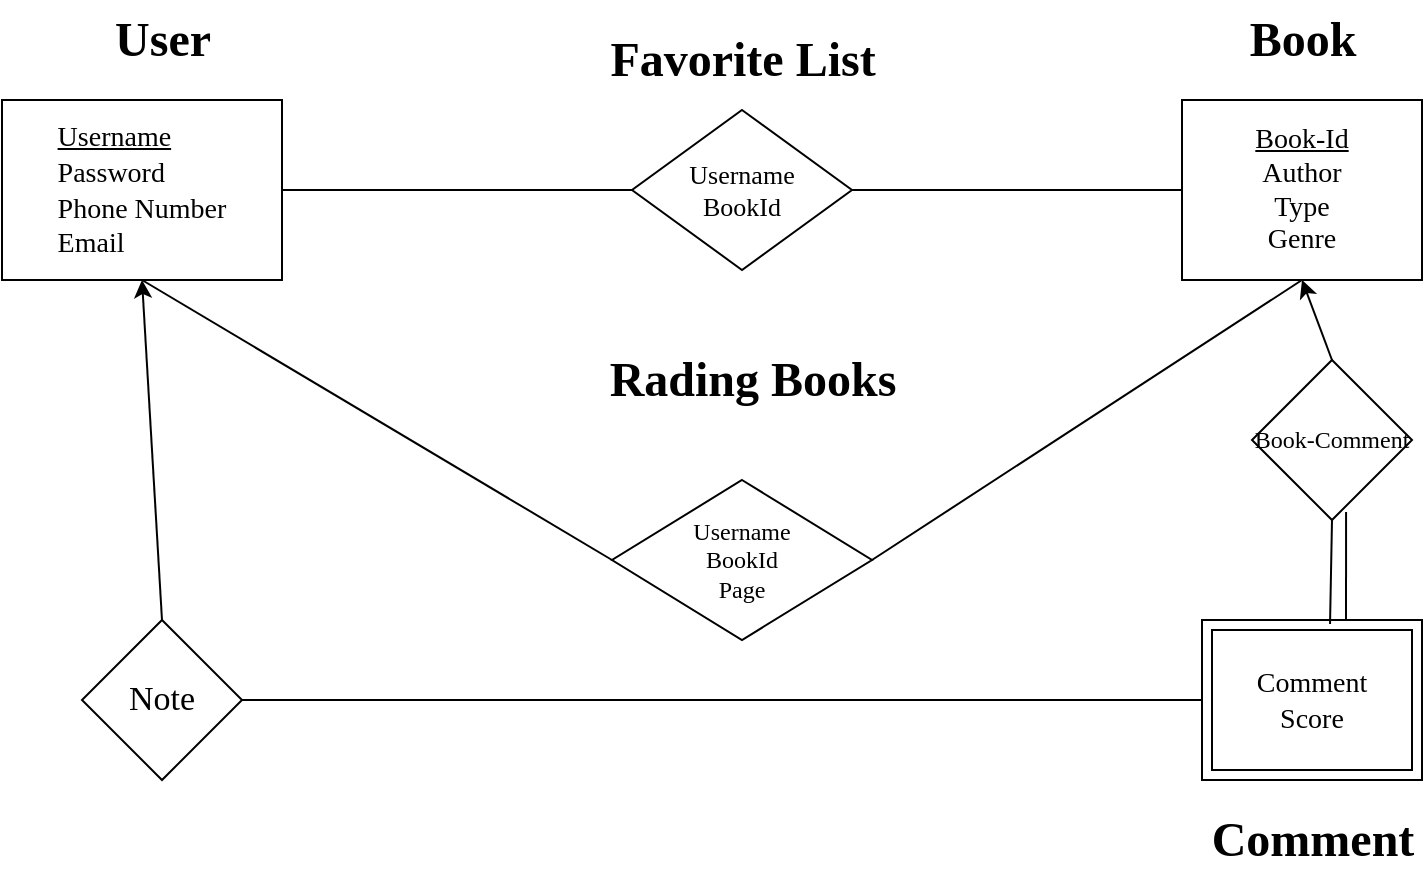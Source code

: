 <mxfile version="24.0.7" type="github">
  <diagram id="R2lEEEUBdFMjLlhIrx00" name="Page-1">
    <mxGraphModel dx="1050" dy="566" grid="1" gridSize="10" guides="1" tooltips="1" connect="1" arrows="1" fold="1" page="1" pageScale="1" pageWidth="850" pageHeight="1100" math="0" shadow="0" extFonts="Permanent Marker^https://fonts.googleapis.com/css?family=Permanent+Marker">
      <root>
        <mxCell id="0" />
        <mxCell id="1" parent="0" />
        <mxCell id="WGg6MWx6K_NsCTq0mTEu-37" value="&lt;font face=&quot;Comic Sans MS&quot;&gt;User&lt;/font&gt;" style="text;strokeColor=none;fillColor=none;html=1;fontSize=24;fontStyle=1;verticalAlign=middle;align=center;labelBorderColor=none;" parent="1" vertex="1">
          <mxGeometry x="110" y="80" width="100" height="40" as="geometry" />
        </mxCell>
        <mxCell id="WGg6MWx6K_NsCTq0mTEu-38" value="&lt;div style=&quot;font-size: 14px;&quot; align=&quot;left&quot;&gt;&lt;font face=&quot;Comic Sans MS&quot;&gt;&lt;u&gt;Username&lt;/u&gt;&lt;/font&gt;&lt;/div&gt;&lt;div style=&quot;font-size: 14px;&quot; align=&quot;left&quot;&gt;&lt;font face=&quot;Comic Sans MS&quot;&gt;Password&lt;/font&gt;&lt;/div&gt;&lt;div style=&quot;font-size: 14px;&quot; align=&quot;left&quot;&gt;&lt;font face=&quot;Comic Sans MS&quot;&gt;Phone Number&lt;/font&gt;&lt;/div&gt;&lt;div style=&quot;font-size: 14px;&quot; align=&quot;left&quot;&gt;&lt;font face=&quot;Comic Sans MS&quot;&gt;Email&lt;br&gt;&lt;/font&gt;&lt;/div&gt;" style="rounded=0;whiteSpace=wrap;html=1;" parent="1" vertex="1">
          <mxGeometry x="80" y="130" width="140" height="90" as="geometry" />
        </mxCell>
        <mxCell id="WGg6MWx6K_NsCTq0mTEu-39" value="&lt;font face=&quot;Comic Sans MS&quot;&gt;Book&lt;/font&gt;" style="text;strokeColor=none;fillColor=none;html=1;fontSize=24;fontStyle=1;verticalAlign=middle;align=center;" parent="1" vertex="1">
          <mxGeometry x="680" y="80" width="100" height="40" as="geometry" />
        </mxCell>
        <mxCell id="WGg6MWx6K_NsCTq0mTEu-41" value="&lt;div align=&quot;left&quot; style=&quot;font-size: 14px;&quot;&gt;&lt;font style=&quot;font-size: 14px;&quot;&gt;&lt;u&gt;Book-Id&lt;br&gt;&lt;/u&gt;&lt;/font&gt;&lt;/div&gt;&lt;div style=&quot;font-size: 14px;&quot;&gt;&lt;font style=&quot;font-size: 14px;&quot;&gt;Author&lt;/font&gt;&lt;/div&gt;&lt;div style=&quot;font-size: 14px;&quot;&gt;&lt;font style=&quot;font-size: 14px;&quot;&gt;Type&lt;/font&gt;&lt;/div&gt;&lt;div style=&quot;font-size: 14px;&quot;&gt;&lt;font style=&quot;font-size: 14px;&quot;&gt;Genre&lt;/font&gt;&lt;/div&gt;" style="rounded=0;whiteSpace=wrap;html=1;fontFamily=Comic Sans MS;" parent="1" vertex="1">
          <mxGeometry x="670" y="130" width="120" height="90" as="geometry" />
        </mxCell>
        <mxCell id="WGg6MWx6K_NsCTq0mTEu-43" value="&lt;div&gt;&lt;font style=&quot;font-size: 13px;&quot; face=&quot;Comic Sans MS&quot;&gt;Username&lt;/font&gt;&lt;/div&gt;&lt;div&gt;&lt;font style=&quot;font-size: 13px;&quot; face=&quot;Comic Sans MS&quot;&gt;BookId&lt;br&gt;&lt;/font&gt;&lt;/div&gt;" style="rhombus;whiteSpace=wrap;html=1;" parent="1" vertex="1">
          <mxGeometry x="395" y="135" width="110" height="80" as="geometry" />
        </mxCell>
        <mxCell id="WGg6MWx6K_NsCTq0mTEu-44" value="&lt;font face=&quot;Comic Sans MS&quot;&gt;Favorite List&lt;br&gt;&lt;/font&gt;" style="text;strokeColor=none;fillColor=none;html=1;fontSize=24;fontStyle=1;verticalAlign=middle;align=center;" parent="1" vertex="1">
          <mxGeometry x="400" y="90" width="100" height="40" as="geometry" />
        </mxCell>
        <mxCell id="WGg6MWx6K_NsCTq0mTEu-46" value="" style="endArrow=none;html=1;rounded=0;entryX=0;entryY=0.5;entryDx=0;entryDy=0;exitX=1;exitY=0.5;exitDx=0;exitDy=0;" parent="1" source="WGg6MWx6K_NsCTq0mTEu-38" target="WGg6MWx6K_NsCTq0mTEu-43" edge="1">
          <mxGeometry width="50" height="50" relative="1" as="geometry">
            <mxPoint x="400" y="290" as="sourcePoint" />
            <mxPoint x="450" y="240" as="targetPoint" />
          </mxGeometry>
        </mxCell>
        <mxCell id="WGg6MWx6K_NsCTq0mTEu-47" value="" style="endArrow=none;html=1;rounded=0;entryX=0;entryY=0.5;entryDx=0;entryDy=0;exitX=1;exitY=0.5;exitDx=0;exitDy=0;" parent="1" source="WGg6MWx6K_NsCTq0mTEu-43" target="WGg6MWx6K_NsCTq0mTEu-41" edge="1">
          <mxGeometry width="50" height="50" relative="1" as="geometry">
            <mxPoint x="400" y="290" as="sourcePoint" />
            <mxPoint x="450" y="240" as="targetPoint" />
          </mxGeometry>
        </mxCell>
        <mxCell id="WGg6MWx6K_NsCTq0mTEu-50" value="&lt;div&gt;&lt;font face=&quot;Comic Sans MS&quot;&gt;Username&lt;/font&gt;&lt;/div&gt;&lt;div&gt;&lt;font face=&quot;NOxf-u_4CmnmiJUvCoG2&quot;&gt;BookId&lt;/font&gt;&lt;/div&gt;&lt;div&gt;&lt;font face=&quot;NOxf-u_4CmnmiJUvCoG2&quot;&gt;Page&lt;br&gt;&lt;/font&gt;&lt;/div&gt;" style="rhombus;whiteSpace=wrap;html=1;" parent="1" vertex="1">
          <mxGeometry x="385" y="320" width="130" height="80" as="geometry" />
        </mxCell>
        <mxCell id="WGg6MWx6K_NsCTq0mTEu-51" value="&lt;font face=&quot;Comic Sans MS&quot;&gt;Rading Books&lt;br&gt;&lt;/font&gt;" style="text;strokeColor=none;fillColor=none;html=1;fontSize=24;fontStyle=1;verticalAlign=middle;align=center;" parent="1" vertex="1">
          <mxGeometry x="405" y="250" width="100" height="40" as="geometry" />
        </mxCell>
        <mxCell id="WGg6MWx6K_NsCTq0mTEu-56" value="" style="endArrow=none;html=1;rounded=0;exitX=0;exitY=0.5;exitDx=0;exitDy=0;entryX=0.5;entryY=1;entryDx=0;entryDy=0;" parent="1" source="WGg6MWx6K_NsCTq0mTEu-50" target="WGg6MWx6K_NsCTq0mTEu-38" edge="1">
          <mxGeometry width="50" height="50" relative="1" as="geometry">
            <mxPoint x="380" y="330" as="sourcePoint" />
            <mxPoint x="450" y="240" as="targetPoint" />
          </mxGeometry>
        </mxCell>
        <mxCell id="WGg6MWx6K_NsCTq0mTEu-57" value="" style="endArrow=none;html=1;rounded=0;entryX=0.5;entryY=1;entryDx=0;entryDy=0;exitX=1;exitY=0.5;exitDx=0;exitDy=0;" parent="1" source="WGg6MWx6K_NsCTq0mTEu-50" target="WGg6MWx6K_NsCTq0mTEu-41" edge="1">
          <mxGeometry width="50" height="50" relative="1" as="geometry">
            <mxPoint x="400" y="290" as="sourcePoint" />
            <mxPoint x="450" y="240" as="targetPoint" />
          </mxGeometry>
        </mxCell>
        <mxCell id="Ivra6XouOfreSbeCau9g-1" value="&lt;div style=&quot;font-size: 14px;&quot;&gt;&lt;font style=&quot;font-size: 14px;&quot; face=&quot;Comic Sans MS&quot;&gt;Comment&lt;/font&gt;&lt;/div&gt;&lt;div style=&quot;font-size: 14px;&quot;&gt;&lt;font style=&quot;font-size: 14px;&quot; face=&quot;cnri7KbCF3ekAPo07FWo&quot;&gt;&lt;font style=&quot;font-size: 14px;&quot;&gt;Score&lt;/font&gt;&lt;/font&gt;&lt;font style=&quot;font-size: 14px;&quot; face=&quot;cnri7KbCF3ekAPo07FWo&quot;&gt;&lt;br&gt;&lt;/font&gt;&lt;/div&gt;" style="shape=ext;margin=3;double=1;whiteSpace=wrap;html=1;align=center;" vertex="1" parent="1">
          <mxGeometry x="680" y="390" width="110" height="80" as="geometry" />
        </mxCell>
        <mxCell id="Ivra6XouOfreSbeCau9g-2" value="&lt;font face=&quot;Comic Sans MS&quot;&gt;Comment&lt;/font&gt;" style="text;strokeColor=none;fillColor=none;html=1;fontSize=24;fontStyle=1;verticalAlign=middle;align=center;" vertex="1" parent="1">
          <mxGeometry x="685" y="480" width="100" height="40" as="geometry" />
        </mxCell>
        <mxCell id="Ivra6XouOfreSbeCau9g-3" value="&lt;font face=&quot;Comic Sans MS&quot;&gt;Book-Comment&lt;/font&gt;" style="rhombus;whiteSpace=wrap;html=1;" vertex="1" parent="1">
          <mxGeometry x="705" y="260" width="80" height="80" as="geometry" />
        </mxCell>
        <mxCell id="Ivra6XouOfreSbeCau9g-4" value="" style="endArrow=classic;html=1;rounded=0;entryX=0.5;entryY=1;entryDx=0;entryDy=0;exitX=0.5;exitY=0;exitDx=0;exitDy=0;" edge="1" parent="1" source="Ivra6XouOfreSbeCau9g-3" target="WGg6MWx6K_NsCTq0mTEu-41">
          <mxGeometry width="50" height="50" relative="1" as="geometry">
            <mxPoint x="400" y="360" as="sourcePoint" />
            <mxPoint x="450" y="310" as="targetPoint" />
          </mxGeometry>
        </mxCell>
        <mxCell id="Ivra6XouOfreSbeCau9g-5" value="" style="endArrow=none;html=1;rounded=0;entryX=0.5;entryY=1;entryDx=0;entryDy=0;exitX=0.582;exitY=0.025;exitDx=0;exitDy=0;exitPerimeter=0;" edge="1" parent="1" source="Ivra6XouOfreSbeCau9g-1" target="Ivra6XouOfreSbeCau9g-3">
          <mxGeometry width="50" height="50" relative="1" as="geometry">
            <mxPoint x="400" y="360" as="sourcePoint" />
            <mxPoint x="450" y="310" as="targetPoint" />
          </mxGeometry>
        </mxCell>
        <mxCell id="Ivra6XouOfreSbeCau9g-6" value="" style="endArrow=none;html=1;rounded=0;entryX=0.588;entryY=0.95;entryDx=0;entryDy=0;entryPerimeter=0;" edge="1" parent="1" target="Ivra6XouOfreSbeCau9g-3">
          <mxGeometry width="50" height="50" relative="1" as="geometry">
            <mxPoint x="752" y="390" as="sourcePoint" />
            <mxPoint x="450" y="310" as="targetPoint" />
          </mxGeometry>
        </mxCell>
        <mxCell id="Ivra6XouOfreSbeCau9g-7" value="&lt;font style=&quot;font-size: 17px;&quot; face=&quot;Comic Sans MS&quot;&gt;Note&lt;/font&gt;" style="rhombus;whiteSpace=wrap;html=1;" vertex="1" parent="1">
          <mxGeometry x="120" y="390" width="80" height="80" as="geometry" />
        </mxCell>
        <mxCell id="Ivra6XouOfreSbeCau9g-10" value="" style="endArrow=none;html=1;rounded=0;exitX=1;exitY=0.5;exitDx=0;exitDy=0;entryX=0;entryY=0.5;entryDx=0;entryDy=0;" edge="1" parent="1" source="Ivra6XouOfreSbeCau9g-7" target="Ivra6XouOfreSbeCau9g-1">
          <mxGeometry width="50" height="50" relative="1" as="geometry">
            <mxPoint x="400" y="360" as="sourcePoint" />
            <mxPoint x="450" y="310" as="targetPoint" />
          </mxGeometry>
        </mxCell>
        <mxCell id="Ivra6XouOfreSbeCau9g-11" value="" style="endArrow=classic;html=1;rounded=0;entryX=0.5;entryY=1;entryDx=0;entryDy=0;exitX=0.5;exitY=0;exitDx=0;exitDy=0;" edge="1" parent="1" source="Ivra6XouOfreSbeCau9g-7" target="WGg6MWx6K_NsCTq0mTEu-38">
          <mxGeometry width="50" height="50" relative="1" as="geometry">
            <mxPoint x="400" y="360" as="sourcePoint" />
            <mxPoint x="450" y="310" as="targetPoint" />
          </mxGeometry>
        </mxCell>
      </root>
    </mxGraphModel>
  </diagram>
</mxfile>
